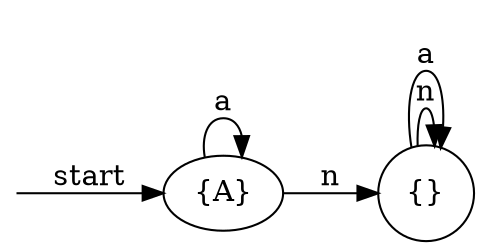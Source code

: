 digraph dfa {
    rankdir = LR;
    __start [style = invis, shape = point];
    __start -> "{A}" [ label = "start" ];
    node [shape = doublecircle];
    node [shape = circle];
    "{A}" -> "{}" [ label = "n" ];
    "{A}" -> "{A}" [ label = "a" ];
    "{}" -> "{}" [ label = "n" ];
    "{}" -> "{}" [ label = "a" ];
}
